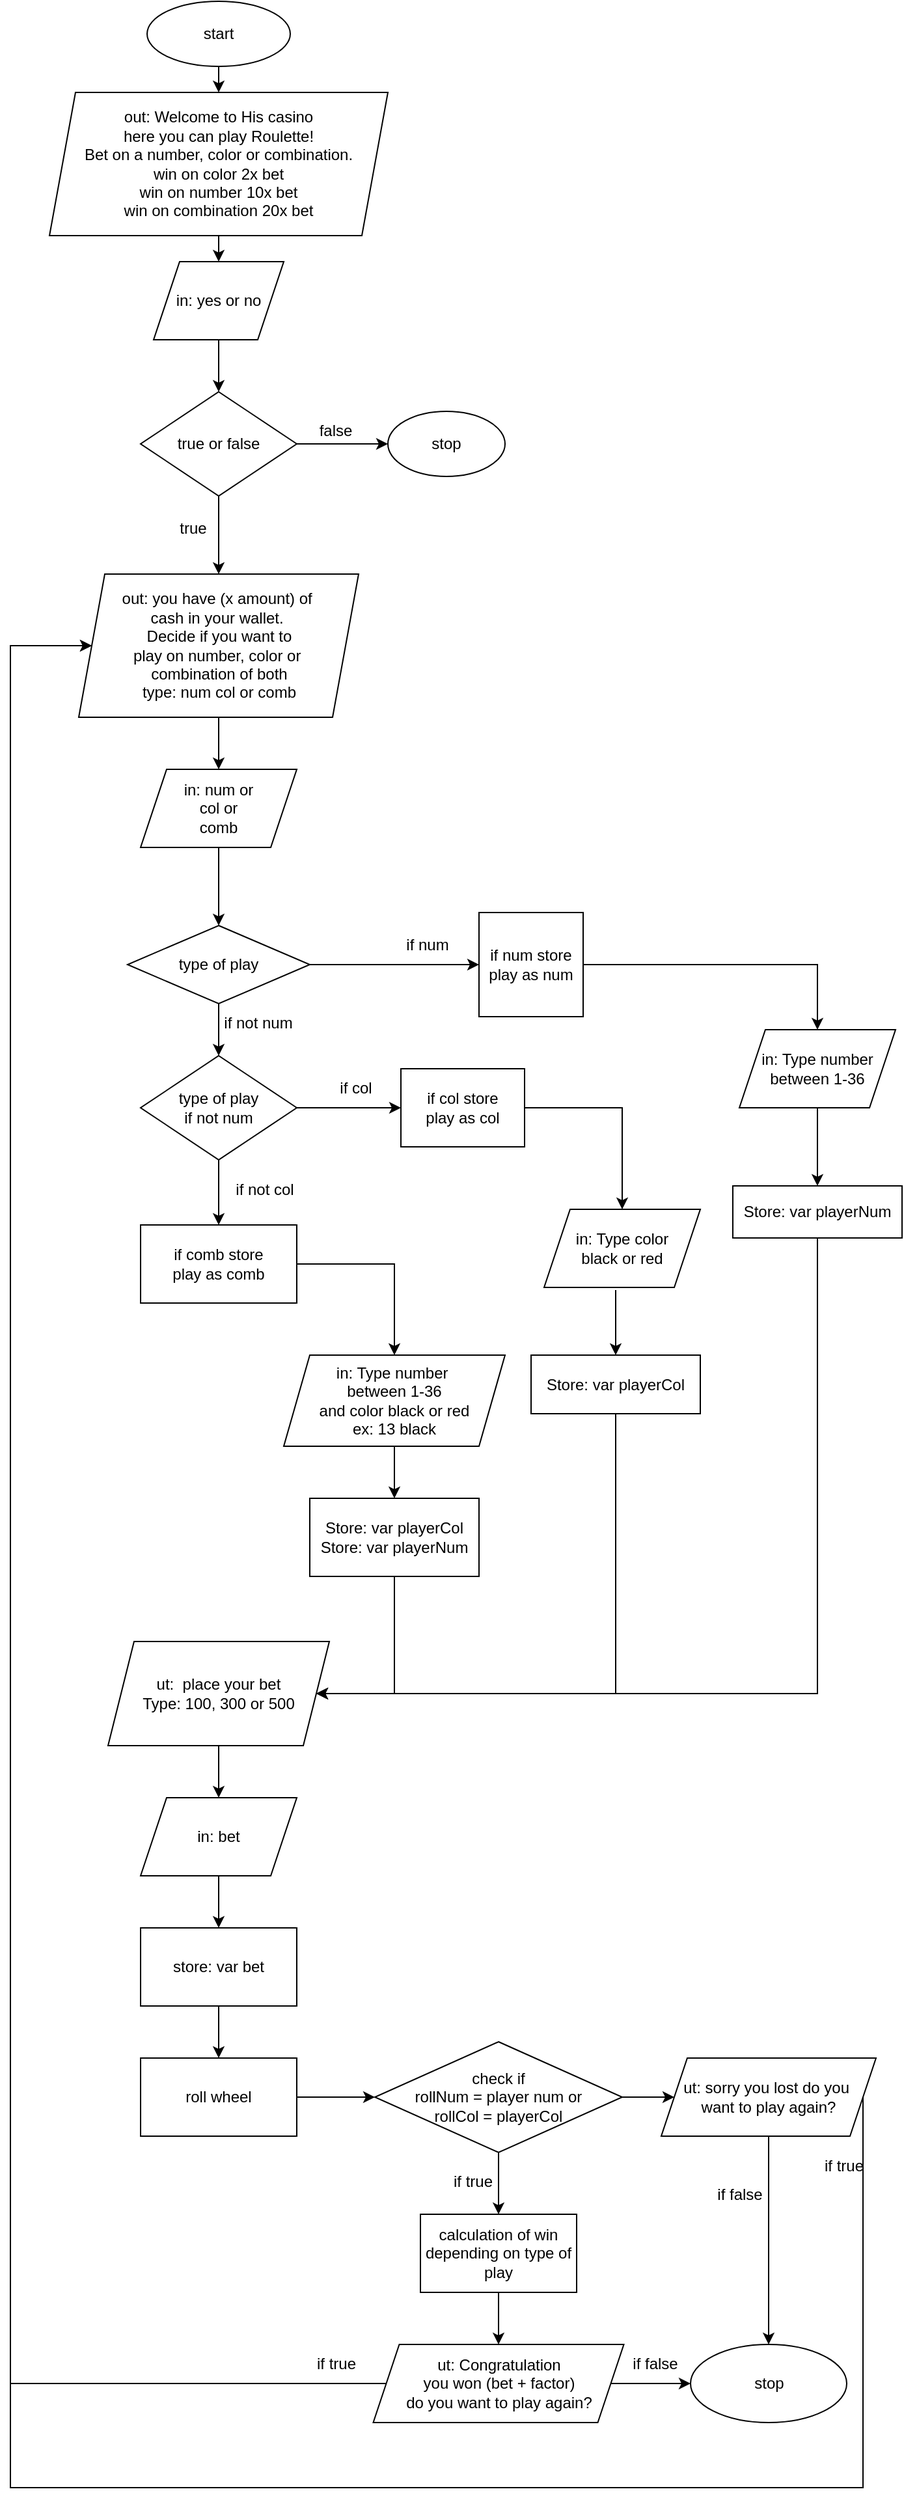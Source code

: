 <mxfile version="24.4.13" type="device">
  <diagram name="Page-1" id="U2EWHOyY9qvFZ84TjhSL">
    <mxGraphModel dx="542" dy="781" grid="1" gridSize="10" guides="1" tooltips="1" connect="1" arrows="1" fold="1" page="1" pageScale="1" pageWidth="850" pageHeight="2400" math="0" shadow="0">
      <root>
        <mxCell id="0" />
        <mxCell id="1" parent="0" />
        <mxCell id="hFfYrnzjSwt7-vh7kHe9-2" value="start" style="ellipse;whiteSpace=wrap;html=1;" parent="1" vertex="1">
          <mxGeometry x="225" y="50" width="110" height="50" as="geometry" />
        </mxCell>
        <mxCell id="hFfYrnzjSwt7-vh7kHe9-3" value="out: Welcome to His casino&lt;div&gt;here you can play Roulette!&lt;/div&gt;&lt;div&gt;Bet on a number, color or combination.&lt;/div&gt;&lt;div&gt;win on color 2x bet&lt;/div&gt;&lt;div&gt;win on number 10x bet&lt;/div&gt;&lt;div&gt;win on combination 20x bet&lt;/div&gt;" style="shape=parallelogram;perimeter=parallelogramPerimeter;whiteSpace=wrap;html=1;fixedSize=1;" parent="1" vertex="1">
          <mxGeometry x="150" y="120" width="260" height="110" as="geometry" />
        </mxCell>
        <mxCell id="hFfYrnzjSwt7-vh7kHe9-4" value="in: yes or no" style="shape=parallelogram;perimeter=parallelogramPerimeter;whiteSpace=wrap;html=1;fixedSize=1;" parent="1" vertex="1">
          <mxGeometry x="230" y="250" width="100" height="60" as="geometry" />
        </mxCell>
        <mxCell id="hFfYrnzjSwt7-vh7kHe9-5" value="true or false" style="rhombus;whiteSpace=wrap;html=1;" parent="1" vertex="1">
          <mxGeometry x="220" y="350" width="120" height="80" as="geometry" />
        </mxCell>
        <mxCell id="hFfYrnzjSwt7-vh7kHe9-6" value="stop" style="ellipse;whiteSpace=wrap;html=1;" parent="1" vertex="1">
          <mxGeometry x="410" y="365" width="90" height="50" as="geometry" />
        </mxCell>
        <mxCell id="hFfYrnzjSwt7-vh7kHe9-7" value="" style="endArrow=classic;html=1;rounded=0;exitX=0.5;exitY=1;exitDx=0;exitDy=0;entryX=0.5;entryY=0;entryDx=0;entryDy=0;" parent="1" source="hFfYrnzjSwt7-vh7kHe9-2" target="hFfYrnzjSwt7-vh7kHe9-3" edge="1">
          <mxGeometry width="50" height="50" relative="1" as="geometry">
            <mxPoint x="375" y="190" as="sourcePoint" />
            <mxPoint x="425" y="140" as="targetPoint" />
          </mxGeometry>
        </mxCell>
        <mxCell id="hFfYrnzjSwt7-vh7kHe9-8" value="" style="endArrow=classic;html=1;rounded=0;exitX=0.5;exitY=1;exitDx=0;exitDy=0;entryX=0.5;entryY=0;entryDx=0;entryDy=0;" parent="1" source="hFfYrnzjSwt7-vh7kHe9-3" target="hFfYrnzjSwt7-vh7kHe9-4" edge="1">
          <mxGeometry width="50" height="50" relative="1" as="geometry">
            <mxPoint x="310" y="280" as="sourcePoint" />
            <mxPoint x="360" y="230" as="targetPoint" />
          </mxGeometry>
        </mxCell>
        <mxCell id="hFfYrnzjSwt7-vh7kHe9-9" value="" style="endArrow=classic;html=1;rounded=0;exitX=0.5;exitY=1;exitDx=0;exitDy=0;entryX=0.5;entryY=0;entryDx=0;entryDy=0;" parent="1" source="hFfYrnzjSwt7-vh7kHe9-4" target="hFfYrnzjSwt7-vh7kHe9-5" edge="1">
          <mxGeometry width="50" height="50" relative="1" as="geometry">
            <mxPoint x="310" y="280" as="sourcePoint" />
            <mxPoint x="360" y="230" as="targetPoint" />
          </mxGeometry>
        </mxCell>
        <mxCell id="hFfYrnzjSwt7-vh7kHe9-10" value="" style="endArrow=classic;html=1;rounded=0;exitX=1;exitY=0.5;exitDx=0;exitDy=0;entryX=0;entryY=0.5;entryDx=0;entryDy=0;" parent="1" source="hFfYrnzjSwt7-vh7kHe9-5" target="hFfYrnzjSwt7-vh7kHe9-6" edge="1">
          <mxGeometry width="50" height="50" relative="1" as="geometry">
            <mxPoint x="310" y="280" as="sourcePoint" />
            <mxPoint x="360" y="230" as="targetPoint" />
          </mxGeometry>
        </mxCell>
        <mxCell id="hFfYrnzjSwt7-vh7kHe9-11" value="false" style="whiteSpace=wrap;html=1;fillColor=none;strokeColor=none;" parent="1" vertex="1">
          <mxGeometry x="310" y="350" width="120" height="60" as="geometry" />
        </mxCell>
        <mxCell id="hFfYrnzjSwt7-vh7kHe9-12" value="true" style="text;html=1;align=center;verticalAlign=middle;resizable=0;points=[];autosize=1;strokeColor=none;fillColor=none;" parent="1" vertex="1">
          <mxGeometry x="240" y="440" width="40" height="30" as="geometry" />
        </mxCell>
        <mxCell id="hFfYrnzjSwt7-vh7kHe9-13" value="&lt;div&gt;&lt;br&gt;&lt;/div&gt;out: you have (x amount) of&amp;nbsp;&lt;div&gt;cash&amp;nbsp;&lt;span style=&quot;background-color: initial;&quot;&gt;in your wallet.&amp;nbsp;&lt;/span&gt;&lt;div&gt;&lt;div&gt;Decide if you want to&lt;div&gt;play on number, color or&amp;nbsp;&lt;/div&gt;&lt;div&gt;combination of both&lt;br&gt;&lt;div&gt;&lt;span style=&quot;background-color: initial;&quot;&gt;type: num col or comb&lt;/span&gt;&lt;/div&gt;&lt;/div&gt;&lt;/div&gt;&lt;/div&gt;&lt;/div&gt;&lt;div&gt;&lt;br&gt;&lt;/div&gt;" style="shape=parallelogram;perimeter=parallelogramPerimeter;whiteSpace=wrap;html=1;fixedSize=1;" parent="1" vertex="1">
          <mxGeometry x="172.5" y="490" width="215" height="110" as="geometry" />
        </mxCell>
        <mxCell id="hFfYrnzjSwt7-vh7kHe9-14" value="" style="endArrow=classic;html=1;rounded=0;exitX=0.5;exitY=1;exitDx=0;exitDy=0;" parent="1" source="hFfYrnzjSwt7-vh7kHe9-5" edge="1">
          <mxGeometry width="50" height="50" relative="1" as="geometry">
            <mxPoint x="310" y="400" as="sourcePoint" />
            <mxPoint x="280" y="490" as="targetPoint" />
          </mxGeometry>
        </mxCell>
        <mxCell id="hFfYrnzjSwt7-vh7kHe9-15" value="in: num or&lt;div&gt;col or&lt;/div&gt;&lt;div&gt;comb&lt;/div&gt;" style="shape=parallelogram;perimeter=parallelogramPerimeter;whiteSpace=wrap;html=1;fixedSize=1;" parent="1" vertex="1">
          <mxGeometry x="220" y="640" width="120" height="60" as="geometry" />
        </mxCell>
        <mxCell id="hFfYrnzjSwt7-vh7kHe9-18" value="" style="endArrow=classic;html=1;rounded=0;exitX=0.5;exitY=1;exitDx=0;exitDy=0;entryX=0.5;entryY=0;entryDx=0;entryDy=0;" parent="1" source="hFfYrnzjSwt7-vh7kHe9-13" target="hFfYrnzjSwt7-vh7kHe9-15" edge="1">
          <mxGeometry width="50" height="50" relative="1" as="geometry">
            <mxPoint x="310" y="640" as="sourcePoint" />
            <mxPoint x="360" y="590" as="targetPoint" />
          </mxGeometry>
        </mxCell>
        <mxCell id="hFfYrnzjSwt7-vh7kHe9-19" value="if col store&lt;div&gt;play as col&lt;/div&gt;" style="rounded=0;whiteSpace=wrap;html=1;" parent="1" vertex="1">
          <mxGeometry x="420" y="870" width="95" height="60" as="geometry" />
        </mxCell>
        <mxCell id="hFfYrnzjSwt7-vh7kHe9-21" style="edgeStyle=orthogonalEdgeStyle;rounded=0;orthogonalLoop=1;jettySize=auto;html=1;exitX=0.5;exitY=1;exitDx=0;exitDy=0;" parent="1" source="hFfYrnzjSwt7-vh7kHe9-13" target="hFfYrnzjSwt7-vh7kHe9-13" edge="1">
          <mxGeometry relative="1" as="geometry" />
        </mxCell>
        <mxCell id="hFfYrnzjSwt7-vh7kHe9-22" value="type of play" style="rhombus;whiteSpace=wrap;html=1;" parent="1" vertex="1">
          <mxGeometry x="210" y="760" width="140" height="60" as="geometry" />
        </mxCell>
        <mxCell id="hFfYrnzjSwt7-vh7kHe9-23" value="if num store&lt;div&gt;play as num&lt;/div&gt;" style="whiteSpace=wrap;html=1;aspect=fixed;" parent="1" vertex="1">
          <mxGeometry x="480" y="750" width="80" height="80" as="geometry" />
        </mxCell>
        <mxCell id="hFfYrnzjSwt7-vh7kHe9-24" value="" style="endArrow=classic;html=1;rounded=0;exitX=1;exitY=0.5;exitDx=0;exitDy=0;entryX=0;entryY=0.5;entryDx=0;entryDy=0;" parent="1" source="hFfYrnzjSwt7-vh7kHe9-22" target="hFfYrnzjSwt7-vh7kHe9-23" edge="1">
          <mxGeometry width="50" height="50" relative="1" as="geometry">
            <mxPoint x="310" y="760" as="sourcePoint" />
            <mxPoint x="360" y="710" as="targetPoint" />
          </mxGeometry>
        </mxCell>
        <mxCell id="hFfYrnzjSwt7-vh7kHe9-25" value="if num" style="text;html=1;align=center;verticalAlign=middle;resizable=0;points=[];autosize=1;strokeColor=none;fillColor=none;" parent="1" vertex="1">
          <mxGeometry x="410" y="760" width="60" height="30" as="geometry" />
        </mxCell>
        <mxCell id="hFfYrnzjSwt7-vh7kHe9-26" value="" style="endArrow=classic;html=1;rounded=0;exitX=0.5;exitY=1;exitDx=0;exitDy=0;entryX=0.5;entryY=0;entryDx=0;entryDy=0;" parent="1" source="hFfYrnzjSwt7-vh7kHe9-15" target="hFfYrnzjSwt7-vh7kHe9-22" edge="1">
          <mxGeometry width="50" height="50" relative="1" as="geometry">
            <mxPoint x="310" y="760" as="sourcePoint" />
            <mxPoint x="360" y="710" as="targetPoint" />
          </mxGeometry>
        </mxCell>
        <mxCell id="hFfYrnzjSwt7-vh7kHe9-27" value="type of play&lt;div&gt;if not num&lt;/div&gt;" style="rhombus;whiteSpace=wrap;html=1;" parent="1" vertex="1">
          <mxGeometry x="220" y="860" width="120" height="80" as="geometry" />
        </mxCell>
        <mxCell id="hFfYrnzjSwt7-vh7kHe9-28" value="" style="endArrow=classic;html=1;rounded=0;exitX=0.5;exitY=1;exitDx=0;exitDy=0;entryX=0.5;entryY=0;entryDx=0;entryDy=0;" parent="1" source="hFfYrnzjSwt7-vh7kHe9-22" target="hFfYrnzjSwt7-vh7kHe9-27" edge="1">
          <mxGeometry width="50" height="50" relative="1" as="geometry">
            <mxPoint x="310" y="880" as="sourcePoint" />
            <mxPoint x="360" y="830" as="targetPoint" />
          </mxGeometry>
        </mxCell>
        <mxCell id="hFfYrnzjSwt7-vh7kHe9-29" value="" style="endArrow=classic;html=1;rounded=0;exitX=1;exitY=0.5;exitDx=0;exitDy=0;entryX=0;entryY=0.5;entryDx=0;entryDy=0;" parent="1" source="hFfYrnzjSwt7-vh7kHe9-27" target="hFfYrnzjSwt7-vh7kHe9-19" edge="1">
          <mxGeometry width="50" height="50" relative="1" as="geometry">
            <mxPoint x="290" y="860" as="sourcePoint" />
            <mxPoint x="340" y="810" as="targetPoint" />
          </mxGeometry>
        </mxCell>
        <mxCell id="hFfYrnzjSwt7-vh7kHe9-31" value="if comb store&lt;div&gt;play as comb&lt;/div&gt;" style="rounded=0;whiteSpace=wrap;html=1;" parent="1" vertex="1">
          <mxGeometry x="220" y="990" width="120" height="60" as="geometry" />
        </mxCell>
        <mxCell id="hFfYrnzjSwt7-vh7kHe9-32" value="" style="endArrow=classic;html=1;rounded=0;exitX=0.5;exitY=1;exitDx=0;exitDy=0;entryX=0.5;entryY=0;entryDx=0;entryDy=0;" parent="1" source="hFfYrnzjSwt7-vh7kHe9-27" target="hFfYrnzjSwt7-vh7kHe9-31" edge="1">
          <mxGeometry width="50" height="50" relative="1" as="geometry">
            <mxPoint x="450" y="900" as="sourcePoint" />
            <mxPoint x="500" y="850" as="targetPoint" />
          </mxGeometry>
        </mxCell>
        <mxCell id="hFfYrnzjSwt7-vh7kHe9-33" value="if col" style="text;html=1;align=center;verticalAlign=middle;resizable=0;points=[];autosize=1;strokeColor=none;fillColor=none;" parent="1" vertex="1">
          <mxGeometry x="360" y="870" width="50" height="30" as="geometry" />
        </mxCell>
        <mxCell id="hFfYrnzjSwt7-vh7kHe9-34" value="if not col" style="text;html=1;align=center;verticalAlign=middle;resizable=0;points=[];autosize=1;strokeColor=none;fillColor=none;" parent="1" vertex="1">
          <mxGeometry x="280" y="948" width="70" height="30" as="geometry" />
        </mxCell>
        <mxCell id="hFfYrnzjSwt7-vh7kHe9-35" value="if not num" style="text;html=1;align=center;verticalAlign=middle;resizable=0;points=[];autosize=1;strokeColor=none;fillColor=none;" parent="1" vertex="1">
          <mxGeometry x="270" y="820" width="80" height="30" as="geometry" />
        </mxCell>
        <mxCell id="hFfYrnzjSwt7-vh7kHe9-36" value="in: Type number&lt;div&gt;between 1-36&lt;/div&gt;" style="shape=parallelogram;perimeter=parallelogramPerimeter;whiteSpace=wrap;html=1;fixedSize=1;" parent="1" vertex="1">
          <mxGeometry x="680" y="840" width="120" height="60" as="geometry" />
        </mxCell>
        <mxCell id="hFfYrnzjSwt7-vh7kHe9-37" value="in: Type color&lt;div&gt;black or red&lt;/div&gt;" style="shape=parallelogram;perimeter=parallelogramPerimeter;whiteSpace=wrap;html=1;fixedSize=1;" parent="1" vertex="1">
          <mxGeometry x="530" y="978" width="120" height="60" as="geometry" />
        </mxCell>
        <mxCell id="hFfYrnzjSwt7-vh7kHe9-38" value="in: Type number&amp;nbsp;&lt;div&gt;between 1-36&lt;/div&gt;&lt;div&gt;and color black or red&lt;/div&gt;&lt;div&gt;ex: 13 black&lt;/div&gt;" style="shape=parallelogram;perimeter=parallelogramPerimeter;whiteSpace=wrap;html=1;fixedSize=1;" parent="1" vertex="1">
          <mxGeometry x="330" y="1090" width="170" height="70" as="geometry" />
        </mxCell>
        <mxCell id="hFfYrnzjSwt7-vh7kHe9-40" value="" style="endArrow=classic;html=1;rounded=0;exitX=1;exitY=0.5;exitDx=0;exitDy=0;entryX=0.5;entryY=0;entryDx=0;entryDy=0;" parent="1" source="hFfYrnzjSwt7-vh7kHe9-23" target="hFfYrnzjSwt7-vh7kHe9-36" edge="1">
          <mxGeometry width="50" height="50" relative="1" as="geometry">
            <mxPoint x="480" y="920" as="sourcePoint" />
            <mxPoint x="530" y="870" as="targetPoint" />
            <Array as="points">
              <mxPoint x="740" y="790" />
            </Array>
          </mxGeometry>
        </mxCell>
        <mxCell id="hFfYrnzjSwt7-vh7kHe9-41" value="" style="endArrow=classic;html=1;rounded=0;exitX=1;exitY=0.5;exitDx=0;exitDy=0;entryX=0.5;entryY=0;entryDx=0;entryDy=0;" parent="1" source="hFfYrnzjSwt7-vh7kHe9-19" target="hFfYrnzjSwt7-vh7kHe9-37" edge="1">
          <mxGeometry width="50" height="50" relative="1" as="geometry">
            <mxPoint x="570" y="800" as="sourcePoint" />
            <mxPoint x="650" y="860" as="targetPoint" />
            <Array as="points">
              <mxPoint x="590" y="900" />
            </Array>
          </mxGeometry>
        </mxCell>
        <mxCell id="hFfYrnzjSwt7-vh7kHe9-42" value="" style="endArrow=classic;html=1;rounded=0;exitX=1;exitY=0.5;exitDx=0;exitDy=0;entryX=0.5;entryY=0;entryDx=0;entryDy=0;" parent="1" source="hFfYrnzjSwt7-vh7kHe9-31" target="hFfYrnzjSwt7-vh7kHe9-38" edge="1">
          <mxGeometry width="50" height="50" relative="1" as="geometry">
            <mxPoint x="360" y="920" as="sourcePoint" />
            <mxPoint x="410" y="870" as="targetPoint" />
            <Array as="points">
              <mxPoint x="415" y="1020" />
            </Array>
          </mxGeometry>
        </mxCell>
        <mxCell id="hFfYrnzjSwt7-vh7kHe9-43" value="Store: var playerCol&lt;div&gt;Store: var playerNum&lt;/div&gt;" style="rounded=0;whiteSpace=wrap;html=1;" parent="1" vertex="1">
          <mxGeometry x="350" y="1200" width="130" height="60" as="geometry" />
        </mxCell>
        <mxCell id="hFfYrnzjSwt7-vh7kHe9-44" value="Store: var playerCol" style="rounded=0;whiteSpace=wrap;html=1;" parent="1" vertex="1">
          <mxGeometry x="520" y="1090" width="130" height="45" as="geometry" />
        </mxCell>
        <mxCell id="hFfYrnzjSwt7-vh7kHe9-45" value="&lt;div&gt;Store: var playerNum&lt;/div&gt;" style="rounded=0;whiteSpace=wrap;html=1;" parent="1" vertex="1">
          <mxGeometry x="675" y="960" width="130" height="40" as="geometry" />
        </mxCell>
        <mxCell id="hFfYrnzjSwt7-vh7kHe9-46" value="" style="endArrow=classic;html=1;rounded=0;entryX=0.5;entryY=0;entryDx=0;entryDy=0;" parent="1" target="hFfYrnzjSwt7-vh7kHe9-44" edge="1">
          <mxGeometry width="50" height="50" relative="1" as="geometry">
            <mxPoint x="585" y="1040" as="sourcePoint" />
            <mxPoint x="590" y="1010" as="targetPoint" />
          </mxGeometry>
        </mxCell>
        <mxCell id="hFfYrnzjSwt7-vh7kHe9-47" value="" style="endArrow=classic;html=1;rounded=0;entryX=0.5;entryY=0;entryDx=0;entryDy=0;exitX=0.5;exitY=1;exitDx=0;exitDy=0;" parent="1" source="hFfYrnzjSwt7-vh7kHe9-36" target="hFfYrnzjSwt7-vh7kHe9-45" edge="1">
          <mxGeometry width="50" height="50" relative="1" as="geometry">
            <mxPoint x="520" y="1050" as="sourcePoint" />
            <mxPoint x="570" y="1000" as="targetPoint" />
          </mxGeometry>
        </mxCell>
        <mxCell id="hFfYrnzjSwt7-vh7kHe9-48" value="" style="endArrow=classic;html=1;rounded=0;exitX=0.5;exitY=1;exitDx=0;exitDy=0;entryX=0.5;entryY=0;entryDx=0;entryDy=0;" parent="1" source="hFfYrnzjSwt7-vh7kHe9-38" target="hFfYrnzjSwt7-vh7kHe9-43" edge="1">
          <mxGeometry width="50" height="50" relative="1" as="geometry">
            <mxPoint x="520" y="1050" as="sourcePoint" />
            <mxPoint x="570" y="1000" as="targetPoint" />
          </mxGeometry>
        </mxCell>
        <mxCell id="hFfYrnzjSwt7-vh7kHe9-49" value="ut:&amp;nbsp; place your bet&lt;div&gt;Type: 100, 300 or 500&lt;/div&gt;" style="shape=parallelogram;perimeter=parallelogramPerimeter;whiteSpace=wrap;html=1;fixedSize=1;" parent="1" vertex="1">
          <mxGeometry x="195" y="1310" width="170" height="80" as="geometry" />
        </mxCell>
        <mxCell id="hFfYrnzjSwt7-vh7kHe9-50" value="" style="endArrow=classic;html=1;rounded=0;exitX=0.5;exitY=1;exitDx=0;exitDy=0;entryX=1;entryY=0.5;entryDx=0;entryDy=0;" parent="1" source="hFfYrnzjSwt7-vh7kHe9-43" target="hFfYrnzjSwt7-vh7kHe9-49" edge="1">
          <mxGeometry width="50" height="50" relative="1" as="geometry">
            <mxPoint x="520" y="1120" as="sourcePoint" />
            <mxPoint x="570" y="1070" as="targetPoint" />
            <Array as="points">
              <mxPoint x="415" y="1350" />
            </Array>
          </mxGeometry>
        </mxCell>
        <mxCell id="hFfYrnzjSwt7-vh7kHe9-51" value="" style="endArrow=classic;html=1;rounded=0;exitX=0.5;exitY=1;exitDx=0;exitDy=0;entryX=1;entryY=0.5;entryDx=0;entryDy=0;" parent="1" source="hFfYrnzjSwt7-vh7kHe9-44" target="hFfYrnzjSwt7-vh7kHe9-49" edge="1">
          <mxGeometry width="50" height="50" relative="1" as="geometry">
            <mxPoint x="400" y="1160" as="sourcePoint" />
            <mxPoint x="450" y="1110" as="targetPoint" />
            <Array as="points">
              <mxPoint x="585" y="1350" />
            </Array>
          </mxGeometry>
        </mxCell>
        <mxCell id="hFfYrnzjSwt7-vh7kHe9-52" value="" style="endArrow=classic;html=1;rounded=0;entryX=1;entryY=0.5;entryDx=0;entryDy=0;exitX=0.5;exitY=1;exitDx=0;exitDy=0;" parent="1" source="hFfYrnzjSwt7-vh7kHe9-45" target="hFfYrnzjSwt7-vh7kHe9-49" edge="1">
          <mxGeometry width="50" height="50" relative="1" as="geometry">
            <mxPoint x="400" y="1160" as="sourcePoint" />
            <mxPoint x="450" y="1110" as="targetPoint" />
            <Array as="points">
              <mxPoint x="740" y="1350" />
            </Array>
          </mxGeometry>
        </mxCell>
        <mxCell id="hFfYrnzjSwt7-vh7kHe9-53" value="in: bet" style="shape=parallelogram;perimeter=parallelogramPerimeter;whiteSpace=wrap;html=1;fixedSize=1;" parent="1" vertex="1">
          <mxGeometry x="220" y="1430" width="120" height="60" as="geometry" />
        </mxCell>
        <mxCell id="hFfYrnzjSwt7-vh7kHe9-54" value="store: var bet" style="rounded=0;whiteSpace=wrap;html=1;" parent="1" vertex="1">
          <mxGeometry x="220" y="1530" width="120" height="60" as="geometry" />
        </mxCell>
        <mxCell id="hFfYrnzjSwt7-vh7kHe9-55" value="" style="endArrow=classic;html=1;rounded=0;exitX=0.5;exitY=1;exitDx=0;exitDy=0;entryX=0.5;entryY=0;entryDx=0;entryDy=0;" parent="1" source="hFfYrnzjSwt7-vh7kHe9-49" target="hFfYrnzjSwt7-vh7kHe9-53" edge="1">
          <mxGeometry width="50" height="50" relative="1" as="geometry">
            <mxPoint x="340" y="1540" as="sourcePoint" />
            <mxPoint x="390" y="1490" as="targetPoint" />
          </mxGeometry>
        </mxCell>
        <mxCell id="hFfYrnzjSwt7-vh7kHe9-56" value="" style="endArrow=classic;html=1;rounded=0;exitX=0.5;exitY=1;exitDx=0;exitDy=0;entryX=0.5;entryY=0;entryDx=0;entryDy=0;" parent="1" source="hFfYrnzjSwt7-vh7kHe9-53" target="hFfYrnzjSwt7-vh7kHe9-54" edge="1">
          <mxGeometry width="50" height="50" relative="1" as="geometry">
            <mxPoint x="340" y="1540" as="sourcePoint" />
            <mxPoint x="390" y="1490" as="targetPoint" />
          </mxGeometry>
        </mxCell>
        <mxCell id="hFfYrnzjSwt7-vh7kHe9-57" value="roll wheel" style="rounded=0;whiteSpace=wrap;html=1;" parent="1" vertex="1">
          <mxGeometry x="220" y="1630" width="120" height="60" as="geometry" />
        </mxCell>
        <mxCell id="hFfYrnzjSwt7-vh7kHe9-58" value="" style="endArrow=classic;html=1;rounded=0;exitX=0.5;exitY=1;exitDx=0;exitDy=0;entryX=0.5;entryY=0;entryDx=0;entryDy=0;" parent="1" source="hFfYrnzjSwt7-vh7kHe9-54" target="hFfYrnzjSwt7-vh7kHe9-57" edge="1">
          <mxGeometry width="50" height="50" relative="1" as="geometry">
            <mxPoint x="310" y="1570" as="sourcePoint" />
            <mxPoint x="360" y="1520" as="targetPoint" />
          </mxGeometry>
        </mxCell>
        <mxCell id="hFfYrnzjSwt7-vh7kHe9-59" value="&lt;div&gt;&lt;span style=&quot;background-color: initial;&quot;&gt;check if&lt;/span&gt;&lt;/div&gt;&lt;span style=&quot;background-color: initial;&quot;&gt;rollNum = player num or&lt;/span&gt;&lt;div&gt;&lt;div&gt;rollCol = playerCol&lt;/div&gt;&lt;/div&gt;" style="rhombus;whiteSpace=wrap;html=1;" parent="1" vertex="1">
          <mxGeometry x="400" y="1617.5" width="190" height="85" as="geometry" />
        </mxCell>
        <mxCell id="hFfYrnzjSwt7-vh7kHe9-60" value="" style="endArrow=classic;html=1;rounded=0;exitX=1;exitY=0.5;exitDx=0;exitDy=0;entryX=0;entryY=0.5;entryDx=0;entryDy=0;" parent="1" source="hFfYrnzjSwt7-vh7kHe9-57" target="hFfYrnzjSwt7-vh7kHe9-59" edge="1">
          <mxGeometry width="50" height="50" relative="1" as="geometry">
            <mxPoint x="440" y="1680" as="sourcePoint" />
            <mxPoint x="490" y="1630" as="targetPoint" />
          </mxGeometry>
        </mxCell>
        <mxCell id="hFfYrnzjSwt7-vh7kHe9-61" value="calculation of win depending on type of play" style="rounded=0;whiteSpace=wrap;html=1;" parent="1" vertex="1">
          <mxGeometry x="435" y="1750" width="120" height="60" as="geometry" />
        </mxCell>
        <mxCell id="hFfYrnzjSwt7-vh7kHe9-62" value="if true" style="text;html=1;align=center;verticalAlign=middle;resizable=0;points=[];autosize=1;strokeColor=none;fillColor=none;" parent="1" vertex="1">
          <mxGeometry x="450" y="1710" width="50" height="30" as="geometry" />
        </mxCell>
        <mxCell id="hFfYrnzjSwt7-vh7kHe9-63" value="" style="endArrow=classic;html=1;rounded=0;exitX=0.5;exitY=1;exitDx=0;exitDy=0;entryX=0.5;entryY=0;entryDx=0;entryDy=0;" parent="1" source="hFfYrnzjSwt7-vh7kHe9-59" target="hFfYrnzjSwt7-vh7kHe9-61" edge="1">
          <mxGeometry width="50" height="50" relative="1" as="geometry">
            <mxPoint x="440" y="1820" as="sourcePoint" />
            <mxPoint x="490" y="1770" as="targetPoint" />
          </mxGeometry>
        </mxCell>
        <mxCell id="hFfYrnzjSwt7-vh7kHe9-64" value="ut: Congratulation&lt;div&gt;you won (bet + factor)&lt;/div&gt;&lt;div&gt;do you want to play again?&lt;/div&gt;" style="shape=parallelogram;perimeter=parallelogramPerimeter;whiteSpace=wrap;html=1;fixedSize=1;" parent="1" vertex="1">
          <mxGeometry x="398.75" y="1850" width="192.5" height="60" as="geometry" />
        </mxCell>
        <mxCell id="hFfYrnzjSwt7-vh7kHe9-65" value="" style="endArrow=classic;html=1;rounded=0;exitX=0.5;exitY=1;exitDx=0;exitDy=0;entryX=0.5;entryY=0;entryDx=0;entryDy=0;" parent="1" source="hFfYrnzjSwt7-vh7kHe9-61" target="hFfYrnzjSwt7-vh7kHe9-64" edge="1">
          <mxGeometry width="50" height="50" relative="1" as="geometry">
            <mxPoint x="440" y="1820" as="sourcePoint" />
            <mxPoint x="490" y="1770" as="targetPoint" />
          </mxGeometry>
        </mxCell>
        <mxCell id="hFfYrnzjSwt7-vh7kHe9-66" value="ut: sorry you lost do you&amp;nbsp;&lt;div&gt;want to play again?&lt;/div&gt;" style="shape=parallelogram;perimeter=parallelogramPerimeter;whiteSpace=wrap;html=1;fixedSize=1;" parent="1" vertex="1">
          <mxGeometry x="620" y="1630" width="165" height="60" as="geometry" />
        </mxCell>
        <mxCell id="hFfYrnzjSwt7-vh7kHe9-67" value="" style="endArrow=classic;html=1;rounded=0;exitX=1;exitY=0.5;exitDx=0;exitDy=0;entryX=0;entryY=0.5;entryDx=0;entryDy=0;" parent="1" source="hFfYrnzjSwt7-vh7kHe9-59" target="hFfYrnzjSwt7-vh7kHe9-66" edge="1">
          <mxGeometry width="50" height="50" relative="1" as="geometry">
            <mxPoint x="580" y="1820" as="sourcePoint" />
            <mxPoint x="630" y="1770" as="targetPoint" />
          </mxGeometry>
        </mxCell>
        <mxCell id="hFfYrnzjSwt7-vh7kHe9-68" value="stop" style="ellipse;whiteSpace=wrap;html=1;" parent="1" vertex="1">
          <mxGeometry x="642.5" y="1850" width="120" height="60" as="geometry" />
        </mxCell>
        <mxCell id="hFfYrnzjSwt7-vh7kHe9-69" value="" style="endArrow=classic;html=1;rounded=0;exitX=1;exitY=0.5;exitDx=0;exitDy=0;entryX=0;entryY=0.5;entryDx=0;entryDy=0;" parent="1" source="hFfYrnzjSwt7-vh7kHe9-64" target="hFfYrnzjSwt7-vh7kHe9-68" edge="1">
          <mxGeometry width="50" height="50" relative="1" as="geometry">
            <mxPoint x="580" y="1960" as="sourcePoint" />
            <mxPoint x="630" y="1910" as="targetPoint" />
          </mxGeometry>
        </mxCell>
        <mxCell id="hFfYrnzjSwt7-vh7kHe9-70" value="" style="endArrow=classic;html=1;rounded=0;exitX=0.5;exitY=1;exitDx=0;exitDy=0;entryX=0.5;entryY=0;entryDx=0;entryDy=0;" parent="1" source="hFfYrnzjSwt7-vh7kHe9-66" target="hFfYrnzjSwt7-vh7kHe9-68" edge="1">
          <mxGeometry width="50" height="50" relative="1" as="geometry">
            <mxPoint x="580" y="1960" as="sourcePoint" />
            <mxPoint x="630" y="1910" as="targetPoint" />
          </mxGeometry>
        </mxCell>
        <mxCell id="hFfYrnzjSwt7-vh7kHe9-71" value="if false" style="text;html=1;align=center;verticalAlign=middle;resizable=0;points=[];autosize=1;strokeColor=none;fillColor=none;" parent="1" vertex="1">
          <mxGeometry x="585" y="1850" width="60" height="30" as="geometry" />
        </mxCell>
        <mxCell id="hFfYrnzjSwt7-vh7kHe9-72" value="if false" style="text;html=1;align=center;verticalAlign=middle;resizable=0;points=[];autosize=1;strokeColor=none;fillColor=none;" parent="1" vertex="1">
          <mxGeometry x="650" y="1720" width="60" height="30" as="geometry" />
        </mxCell>
        <mxCell id="hFfYrnzjSwt7-vh7kHe9-73" value="" style="endArrow=classic;html=1;rounded=0;exitX=0;exitY=0.5;exitDx=0;exitDy=0;entryX=0;entryY=0.5;entryDx=0;entryDy=0;" parent="1" source="hFfYrnzjSwt7-vh7kHe9-64" target="hFfYrnzjSwt7-vh7kHe9-13" edge="1">
          <mxGeometry width="50" height="50" relative="1" as="geometry">
            <mxPoint x="370" y="1750" as="sourcePoint" />
            <mxPoint x="420" y="1700" as="targetPoint" />
            <Array as="points">
              <mxPoint x="120" y="1880" />
              <mxPoint x="120" y="545" />
            </Array>
          </mxGeometry>
        </mxCell>
        <mxCell id="hFfYrnzjSwt7-vh7kHe9-74" value="if true" style="text;html=1;align=center;verticalAlign=middle;resizable=0;points=[];autosize=1;strokeColor=none;fillColor=none;" parent="1" vertex="1">
          <mxGeometry x="345" y="1850" width="50" height="30" as="geometry" />
        </mxCell>
        <mxCell id="hFfYrnzjSwt7-vh7kHe9-75" value="" style="endArrow=classic;html=1;rounded=0;exitX=1;exitY=0.5;exitDx=0;exitDy=0;entryX=0;entryY=0.5;entryDx=0;entryDy=0;" parent="1" source="hFfYrnzjSwt7-vh7kHe9-66" target="hFfYrnzjSwt7-vh7kHe9-13" edge="1">
          <mxGeometry width="50" height="50" relative="1" as="geometry">
            <mxPoint x="770" y="1890" as="sourcePoint" />
            <mxPoint x="820" y="1840" as="targetPoint" />
            <Array as="points">
              <mxPoint x="775" y="1960" />
              <mxPoint x="120" y="1960" />
              <mxPoint x="120" y="545" />
            </Array>
          </mxGeometry>
        </mxCell>
        <mxCell id="hFfYrnzjSwt7-vh7kHe9-76" value="if true" style="text;html=1;align=center;verticalAlign=middle;resizable=0;points=[];autosize=1;strokeColor=none;fillColor=none;" parent="1" vertex="1">
          <mxGeometry x="735" y="1698" width="50" height="30" as="geometry" />
        </mxCell>
      </root>
    </mxGraphModel>
  </diagram>
</mxfile>
